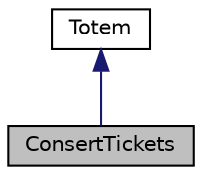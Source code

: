 digraph "ConsertTickets"
{
  edge [fontname="Helvetica",fontsize="10",labelfontname="Helvetica",labelfontsize="10"];
  node [fontname="Helvetica",fontsize="10",shape=record];
  Node0 [label="ConsertTickets",height=0.2,width=0.4,color="black", fillcolor="grey75", style="filled", fontcolor="black"];
  Node1 -> Node0 [dir="back",color="midnightblue",fontsize="10",style="solid",fontname="Helvetica"];
  Node1 [label="Totem",height=0.2,width=0.4,color="black", fillcolor="white", style="filled",URL="$class_totem.html",tooltip="Classe mãe das maquinas de venda. "];
}
